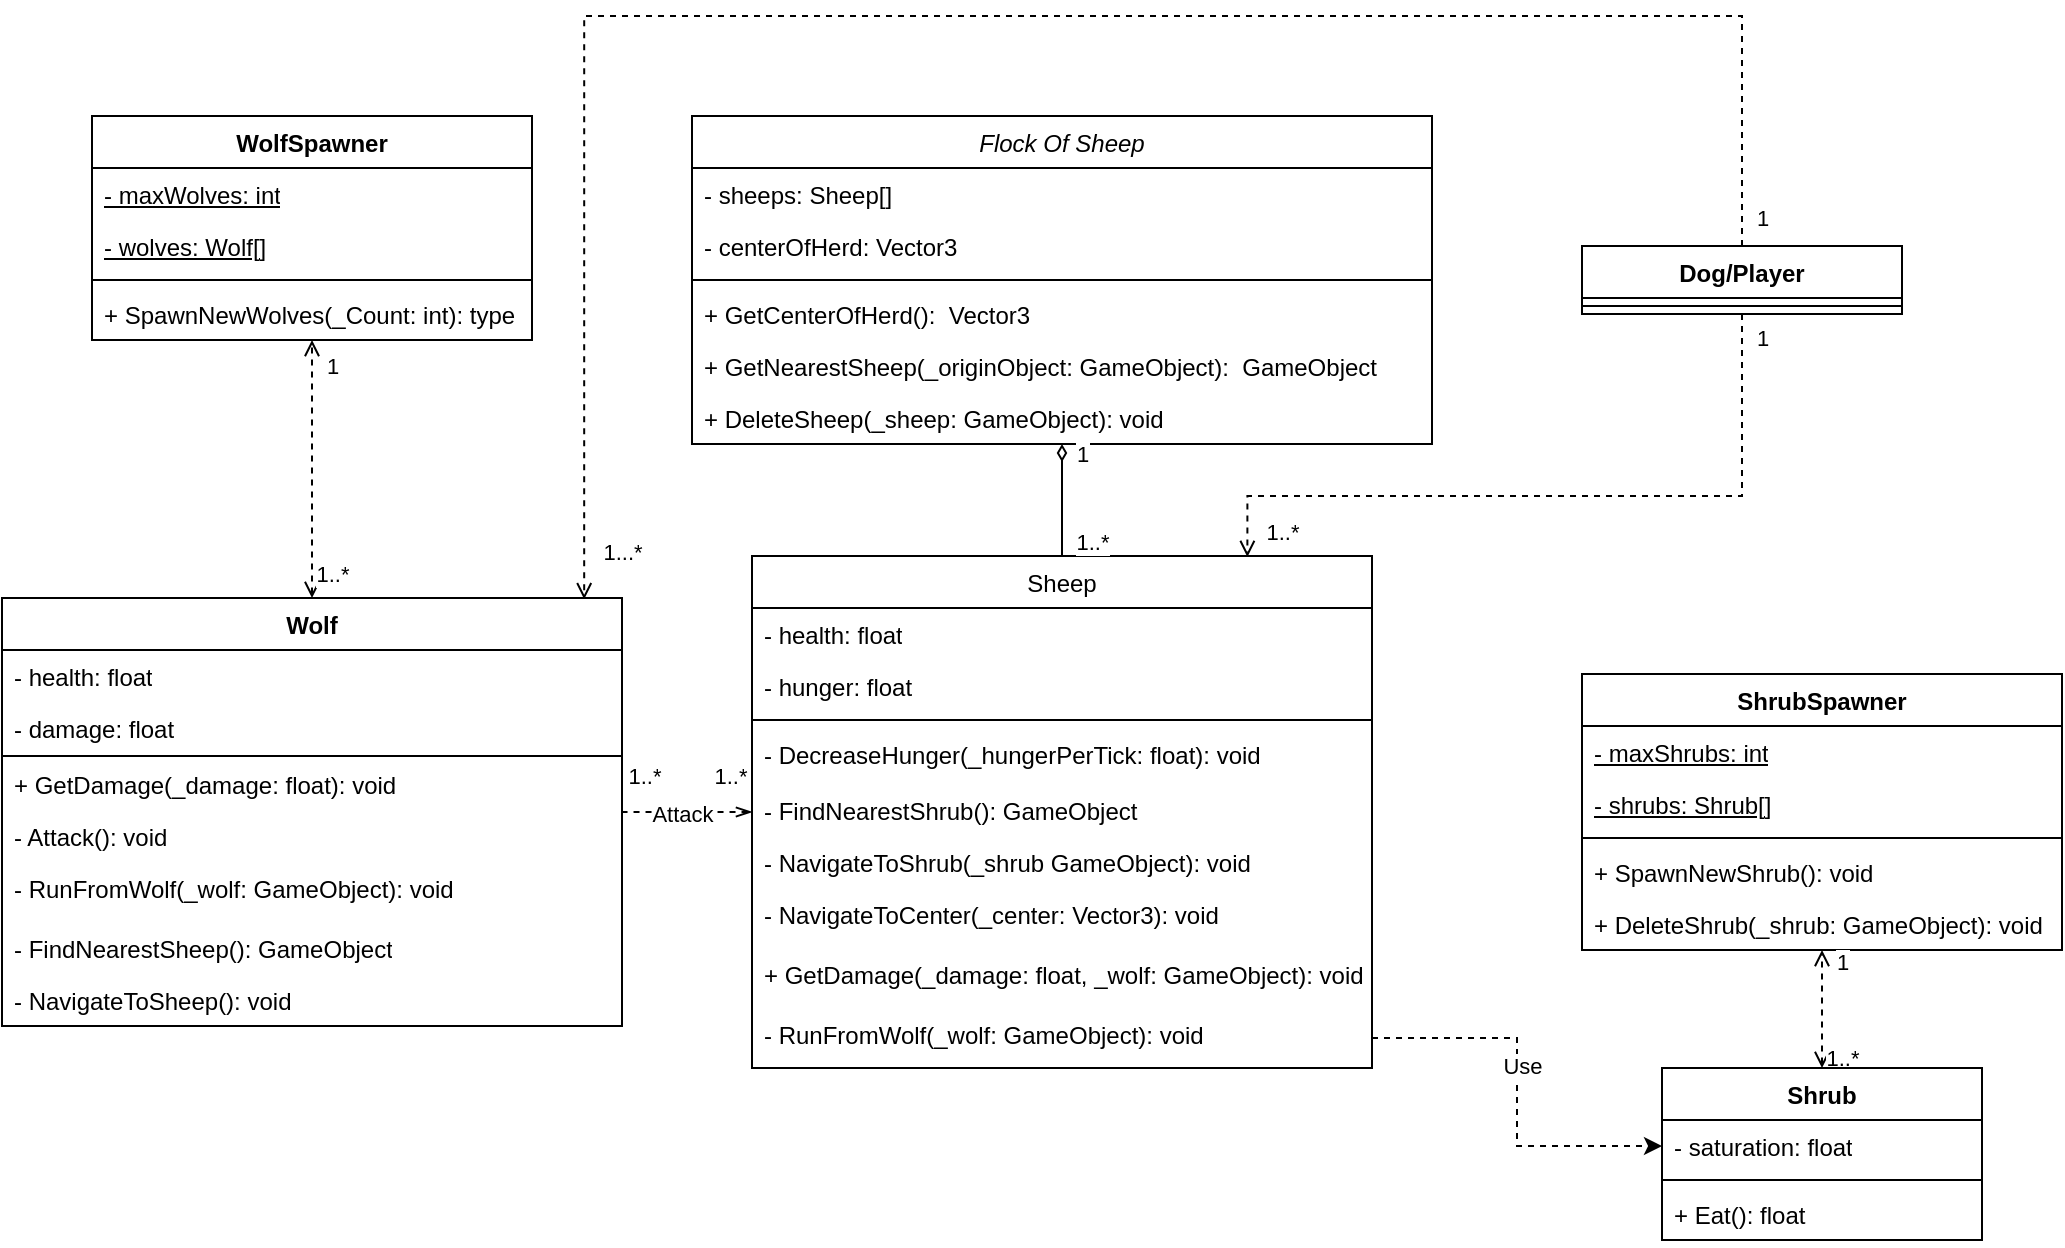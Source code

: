 <mxfile version="24.4.3" type="github">
  <diagram id="C5RBs43oDa-KdzZeNtuy" name="Page-1">
    <mxGraphModel dx="1806" dy="535" grid="1" gridSize="10" guides="1" tooltips="1" connect="1" arrows="1" fold="1" page="1" pageScale="1" pageWidth="827" pageHeight="1169" math="0" shadow="0">
      <root>
        <mxCell id="WIyWlLk6GJQsqaUBKTNV-0" />
        <mxCell id="WIyWlLk6GJQsqaUBKTNV-1" parent="WIyWlLk6GJQsqaUBKTNV-0" />
        <mxCell id="zkfFHV4jXpPFQw0GAbJ--0" value="Flock Of Sheep" style="swimlane;fontStyle=2;align=center;verticalAlign=top;childLayout=stackLayout;horizontal=1;startSize=26;horizontalStack=0;resizeParent=1;resizeLast=0;collapsible=1;marginBottom=0;rounded=0;shadow=0;strokeWidth=1;" parent="WIyWlLk6GJQsqaUBKTNV-1" vertex="1">
          <mxGeometry x="115" y="60" width="370" height="164" as="geometry">
            <mxRectangle x="115" y="60" width="160" height="26" as="alternateBounds" />
          </mxGeometry>
        </mxCell>
        <mxCell id="N68kKpLlaLxfx53F96g1-20" value="- sheeps: Sheep[]" style="text;strokeColor=none;fillColor=none;align=left;verticalAlign=top;spacingLeft=4;spacingRight=4;overflow=hidden;rotatable=0;points=[[0,0.5],[1,0.5]];portConstraint=eastwest;whiteSpace=wrap;html=1;" parent="zkfFHV4jXpPFQw0GAbJ--0" vertex="1">
          <mxGeometry y="26" width="370" height="26" as="geometry" />
        </mxCell>
        <mxCell id="N68kKpLlaLxfx53F96g1-25" value="- centerOfHerd: Vector3" style="text;strokeColor=none;fillColor=none;align=left;verticalAlign=top;spacingLeft=4;spacingRight=4;overflow=hidden;rotatable=0;points=[[0,0.5],[1,0.5]];portConstraint=eastwest;whiteSpace=wrap;html=1;" parent="zkfFHV4jXpPFQw0GAbJ--0" vertex="1">
          <mxGeometry y="52" width="370" height="26" as="geometry" />
        </mxCell>
        <mxCell id="zkfFHV4jXpPFQw0GAbJ--4" value="" style="line;html=1;strokeWidth=1;align=left;verticalAlign=middle;spacingTop=-1;spacingLeft=3;spacingRight=3;rotatable=0;labelPosition=right;points=[];portConstraint=eastwest;" parent="zkfFHV4jXpPFQw0GAbJ--0" vertex="1">
          <mxGeometry y="78" width="370" height="8" as="geometry" />
        </mxCell>
        <mxCell id="N68kKpLlaLxfx53F96g1-26" value="+ GetCenterOfHerd():&amp;nbsp; Vector3" style="text;strokeColor=none;fillColor=none;align=left;verticalAlign=top;spacingLeft=4;spacingRight=4;overflow=hidden;rotatable=0;points=[[0,0.5],[1,0.5]];portConstraint=eastwest;whiteSpace=wrap;html=1;" parent="zkfFHV4jXpPFQw0GAbJ--0" vertex="1">
          <mxGeometry y="86" width="370" height="26" as="geometry" />
        </mxCell>
        <mxCell id="N68kKpLlaLxfx53F96g1-29" value="+ GetNearestSheep(_originObject: GameObject):&amp;nbsp; GameObject" style="text;strokeColor=none;fillColor=none;align=left;verticalAlign=top;spacingLeft=4;spacingRight=4;overflow=hidden;rotatable=0;points=[[0,0.5],[1,0.5]];portConstraint=eastwest;whiteSpace=wrap;html=1;" parent="zkfFHV4jXpPFQw0GAbJ--0" vertex="1">
          <mxGeometry y="112" width="370" height="26" as="geometry" />
        </mxCell>
        <mxCell id="nhcQ5A0LAKPwumtPJOEy-6" value="+ DeleteSheep(_sheep: GameObject): void" style="text;strokeColor=none;fillColor=none;align=left;verticalAlign=top;spacingLeft=4;spacingRight=4;overflow=hidden;rotatable=0;points=[[0,0.5],[1,0.5]];portConstraint=eastwest;whiteSpace=wrap;html=1;" parent="zkfFHV4jXpPFQw0GAbJ--0" vertex="1">
          <mxGeometry y="138" width="370" height="26" as="geometry" />
        </mxCell>
        <mxCell id="zkfFHV4jXpPFQw0GAbJ--6" value="Sheep" style="swimlane;fontStyle=0;align=center;verticalAlign=top;childLayout=stackLayout;horizontal=1;startSize=26;horizontalStack=0;resizeParent=1;resizeLast=0;collapsible=1;marginBottom=0;rounded=0;shadow=0;strokeWidth=1;" parent="WIyWlLk6GJQsqaUBKTNV-1" vertex="1">
          <mxGeometry x="145" y="280" width="310" height="256" as="geometry">
            <mxRectangle x="145" y="280" width="160" height="26" as="alternateBounds" />
          </mxGeometry>
        </mxCell>
        <mxCell id="zBqW6m86vVi1vyGVj2Yr-35" value="- health: float" style="text;strokeColor=none;fillColor=none;align=left;verticalAlign=top;spacingLeft=4;spacingRight=4;overflow=hidden;rotatable=0;points=[[0,0.5],[1,0.5]];portConstraint=eastwest;whiteSpace=wrap;html=1;" parent="zkfFHV4jXpPFQw0GAbJ--6" vertex="1">
          <mxGeometry y="26" width="310" height="26" as="geometry" />
        </mxCell>
        <mxCell id="N68kKpLlaLxfx53F96g1-5" value="- hunger: float" style="text;strokeColor=none;fillColor=none;align=left;verticalAlign=top;spacingLeft=4;spacingRight=4;overflow=hidden;rotatable=0;points=[[0,0.5],[1,0.5]];portConstraint=eastwest;whiteSpace=wrap;html=1;" parent="zkfFHV4jXpPFQw0GAbJ--6" vertex="1">
          <mxGeometry y="52" width="310" height="26" as="geometry" />
        </mxCell>
        <mxCell id="N68kKpLlaLxfx53F96g1-6" value="" style="line;html=1;strokeWidth=1;align=left;verticalAlign=middle;spacingTop=-1;spacingLeft=3;spacingRight=3;rotatable=0;labelPosition=right;points=[];portConstraint=eastwest;" parent="zkfFHV4jXpPFQw0GAbJ--6" vertex="1">
          <mxGeometry y="78" width="310" height="8" as="geometry" />
        </mxCell>
        <mxCell id="zkfFHV4jXpPFQw0GAbJ--10" value="- DecreaseHunger(_hungerPerTick: float): void" style="text;align=left;verticalAlign=top;spacingLeft=4;spacingRight=4;overflow=hidden;rotatable=0;points=[[0,0.5],[1,0.5]];portConstraint=eastwest;fontStyle=0" parent="zkfFHV4jXpPFQw0GAbJ--6" vertex="1">
          <mxGeometry y="86" width="310" height="28" as="geometry" />
        </mxCell>
        <mxCell id="zkfFHV4jXpPFQw0GAbJ--11" value="- FindNearestShrub(): GameObject" style="text;align=left;verticalAlign=top;spacingLeft=4;spacingRight=4;overflow=hidden;rotatable=0;points=[[0,0.5],[1,0.5]];portConstraint=eastwest;" parent="zkfFHV4jXpPFQw0GAbJ--6" vertex="1">
          <mxGeometry y="114" width="310" height="26" as="geometry" />
        </mxCell>
        <mxCell id="N68kKpLlaLxfx53F96g1-13" value="- NavigateToShrub(_shrub GameObject): void" style="text;strokeColor=none;fillColor=none;align=left;verticalAlign=top;spacingLeft=4;spacingRight=4;overflow=hidden;rotatable=0;points=[[0,0.5],[1,0.5]];portConstraint=eastwest;whiteSpace=wrap;html=1;" parent="zkfFHV4jXpPFQw0GAbJ--6" vertex="1">
          <mxGeometry y="140" width="310" height="26" as="geometry" />
        </mxCell>
        <mxCell id="N68kKpLlaLxfx53F96g1-28" value="- NavigateToCenter(_center: Vector3): void" style="text;strokeColor=none;fillColor=none;align=left;verticalAlign=top;spacingLeft=4;spacingRight=4;overflow=hidden;rotatable=0;points=[[0,0.5],[1,0.5]];portConstraint=eastwest;whiteSpace=wrap;html=1;" parent="zkfFHV4jXpPFQw0GAbJ--6" vertex="1">
          <mxGeometry y="166" width="310" height="30" as="geometry" />
        </mxCell>
        <mxCell id="zBqW6m86vVi1vyGVj2Yr-37" value="+ GetDamage(_damage: float, _wolf: GameObject): void" style="text;strokeColor=none;fillColor=none;align=left;verticalAlign=top;spacingLeft=4;spacingRight=4;overflow=hidden;rotatable=0;points=[[0,0.5],[1,0.5]];portConstraint=eastwest;whiteSpace=wrap;html=1;" parent="zkfFHV4jXpPFQw0GAbJ--6" vertex="1">
          <mxGeometry y="196" width="310" height="30" as="geometry" />
        </mxCell>
        <mxCell id="zBqW6m86vVi1vyGVj2Yr-36" value="- RunFromWolf(_wolf: GameObject): void" style="text;strokeColor=none;fillColor=none;align=left;verticalAlign=top;spacingLeft=4;spacingRight=4;overflow=hidden;rotatable=0;points=[[0,0.5],[1,0.5]];portConstraint=eastwest;whiteSpace=wrap;html=1;" parent="zkfFHV4jXpPFQw0GAbJ--6" vertex="1">
          <mxGeometry y="226" width="310" height="30" as="geometry" />
        </mxCell>
        <mxCell id="N68kKpLlaLxfx53F96g1-17" value="" style="endArrow=none;endFill=0;endSize=24;html=1;rounded=0;exitX=0.5;exitY=1;exitDx=0;exitDy=0;entryX=0.5;entryY=0;entryDx=0;entryDy=0;fixDash=0;startArrow=diamondThin;startFill=0;" parent="WIyWlLk6GJQsqaUBKTNV-1" source="zkfFHV4jXpPFQw0GAbJ--0" target="zkfFHV4jXpPFQw0GAbJ--6" edge="1">
          <mxGeometry width="160" relative="1" as="geometry">
            <mxPoint x="330" y="280" as="sourcePoint" />
            <mxPoint x="490" y="280" as="targetPoint" />
          </mxGeometry>
        </mxCell>
        <mxCell id="N68kKpLlaLxfx53F96g1-21" value="1..*" style="edgeLabel;html=1;align=center;verticalAlign=middle;resizable=0;points=[];" parent="N68kKpLlaLxfx53F96g1-17" vertex="1" connectable="0">
          <mxGeometry x="0.756" y="4" relative="1" as="geometry">
            <mxPoint x="11" as="offset" />
          </mxGeometry>
        </mxCell>
        <mxCell id="N68kKpLlaLxfx53F96g1-22" value="1" style="edgeLabel;html=1;align=center;verticalAlign=middle;resizable=0;points=[];" parent="N68kKpLlaLxfx53F96g1-17" vertex="1" connectable="0">
          <mxGeometry x="-0.826" relative="1" as="geometry">
            <mxPoint x="10" as="offset" />
          </mxGeometry>
        </mxCell>
        <mxCell id="zBqW6m86vVi1vyGVj2Yr-4" value="&lt;b&gt;ShrubSpawner&lt;/b&gt;" style="swimlane;fontStyle=1;align=center;verticalAlign=top;childLayout=stackLayout;horizontal=1;startSize=26;horizontalStack=0;resizeParent=1;resizeParentMax=0;resizeLast=0;collapsible=1;marginBottom=0;whiteSpace=wrap;html=1;shadow=0;swimlaneLine=1;rounded=0;glass=0;" parent="WIyWlLk6GJQsqaUBKTNV-1" vertex="1">
          <mxGeometry x="560" y="339" width="240" height="138" as="geometry">
            <mxRectangle x="560" y="339" width="130" height="30" as="alternateBounds" />
          </mxGeometry>
        </mxCell>
        <mxCell id="zBqW6m86vVi1vyGVj2Yr-5" value="&lt;span style=&quot;text-wrap: nowrap; text-decoration-line: underline;&quot;&gt;- maxShrubs: int&lt;/span&gt;" style="text;strokeColor=none;fillColor=none;align=left;verticalAlign=top;spacingLeft=4;spacingRight=4;overflow=hidden;rotatable=0;points=[[0,0.5],[1,0.5]];portConstraint=eastwest;whiteSpace=wrap;html=1;" parent="zBqW6m86vVi1vyGVj2Yr-4" vertex="1">
          <mxGeometry y="26" width="240" height="26" as="geometry" />
        </mxCell>
        <mxCell id="zBqW6m86vVi1vyGVj2Yr-33" value="&lt;span style=&quot;text-wrap: nowrap; text-decoration-line: underline;&quot;&gt;- shrubs: Shrub[]&lt;/span&gt;" style="text;strokeColor=none;fillColor=none;align=left;verticalAlign=top;spacingLeft=4;spacingRight=4;overflow=hidden;rotatable=0;points=[[0,0.5],[1,0.5]];portConstraint=eastwest;whiteSpace=wrap;html=1;" parent="zBqW6m86vVi1vyGVj2Yr-4" vertex="1">
          <mxGeometry y="52" width="240" height="26" as="geometry" />
        </mxCell>
        <mxCell id="zBqW6m86vVi1vyGVj2Yr-6" value="" style="line;strokeWidth=1;fillColor=none;align=left;verticalAlign=middle;spacingTop=-1;spacingLeft=3;spacingRight=3;rotatable=0;labelPosition=right;points=[];portConstraint=eastwest;strokeColor=inherit;" parent="zBqW6m86vVi1vyGVj2Yr-4" vertex="1">
          <mxGeometry y="78" width="240" height="8" as="geometry" />
        </mxCell>
        <mxCell id="zBqW6m86vVi1vyGVj2Yr-7" value="+ SpawnNewShrub(): void" style="text;strokeColor=none;fillColor=none;align=left;verticalAlign=top;spacingLeft=4;spacingRight=4;overflow=hidden;rotatable=0;points=[[0,0.5],[1,0.5]];portConstraint=eastwest;whiteSpace=wrap;html=1;" parent="zBqW6m86vVi1vyGVj2Yr-4" vertex="1">
          <mxGeometry y="86" width="240" height="26" as="geometry" />
        </mxCell>
        <mxCell id="zBqW6m86vVi1vyGVj2Yr-20" value="+ DeleteShrub(_shrub: GameObject): void" style="text;strokeColor=none;fillColor=none;align=left;verticalAlign=top;spacingLeft=4;spacingRight=4;overflow=hidden;rotatable=0;points=[[0,0.5],[1,0.5]];portConstraint=eastwest;whiteSpace=wrap;html=1;" parent="zBqW6m86vVi1vyGVj2Yr-4" vertex="1">
          <mxGeometry y="112" width="240" height="26" as="geometry" />
        </mxCell>
        <mxCell id="zBqW6m86vVi1vyGVj2Yr-12" style="edgeStyle=orthogonalEdgeStyle;rounded=0;orthogonalLoop=1;jettySize=auto;html=1;exitX=0.5;exitY=0;exitDx=0;exitDy=0;endArrow=open;endFill=0;startArrow=open;startFill=0;dashed=1;" parent="WIyWlLk6GJQsqaUBKTNV-1" source="zBqW6m86vVi1vyGVj2Yr-8" target="zBqW6m86vVi1vyGVj2Yr-4" edge="1">
          <mxGeometry relative="1" as="geometry">
            <mxPoint x="660" y="490" as="targetPoint" />
          </mxGeometry>
        </mxCell>
        <mxCell id="zBqW6m86vVi1vyGVj2Yr-18" value="1..*" style="edgeLabel;html=1;align=center;verticalAlign=middle;resizable=0;points=[];" parent="zBqW6m86vVi1vyGVj2Yr-12" vertex="1" connectable="0">
          <mxGeometry x="-0.808" relative="1" as="geometry">
            <mxPoint x="10" as="offset" />
          </mxGeometry>
        </mxCell>
        <mxCell id="zBqW6m86vVi1vyGVj2Yr-19" value="1" style="edgeLabel;html=1;align=center;verticalAlign=middle;resizable=0;points=[];" parent="zBqW6m86vVi1vyGVj2Yr-12" vertex="1" connectable="0">
          <mxGeometry x="0.808" y="1" relative="1" as="geometry">
            <mxPoint x="11" as="offset" />
          </mxGeometry>
        </mxCell>
        <mxCell id="zBqW6m86vVi1vyGVj2Yr-8" value="&lt;b&gt;Shrub&lt;/b&gt;" style="swimlane;fontStyle=1;align=center;verticalAlign=top;childLayout=stackLayout;horizontal=1;startSize=26;horizontalStack=0;resizeParent=1;resizeParentMax=0;resizeLast=0;collapsible=1;marginBottom=0;whiteSpace=wrap;html=1;" parent="WIyWlLk6GJQsqaUBKTNV-1" vertex="1">
          <mxGeometry x="600" y="536" width="160" height="86" as="geometry" />
        </mxCell>
        <mxCell id="zBqW6m86vVi1vyGVj2Yr-9" value="-&amp;nbsp;saturation: float" style="text;strokeColor=none;fillColor=none;align=left;verticalAlign=top;spacingLeft=4;spacingRight=4;overflow=hidden;rotatable=0;points=[[0,0.5],[1,0.5]];portConstraint=eastwest;whiteSpace=wrap;html=1;" parent="zBqW6m86vVi1vyGVj2Yr-8" vertex="1">
          <mxGeometry y="26" width="160" height="26" as="geometry" />
        </mxCell>
        <mxCell id="zBqW6m86vVi1vyGVj2Yr-10" value="" style="line;strokeWidth=1;fillColor=none;align=left;verticalAlign=middle;spacingTop=-1;spacingLeft=3;spacingRight=3;rotatable=0;labelPosition=right;points=[];portConstraint=eastwest;strokeColor=inherit;" parent="zBqW6m86vVi1vyGVj2Yr-8" vertex="1">
          <mxGeometry y="52" width="160" height="8" as="geometry" />
        </mxCell>
        <mxCell id="zBqW6m86vVi1vyGVj2Yr-11" value="+ Eat(): float" style="text;strokeColor=none;fillColor=none;align=left;verticalAlign=top;spacingLeft=4;spacingRight=4;overflow=hidden;rotatable=0;points=[[0,0.5],[1,0.5]];portConstraint=eastwest;whiteSpace=wrap;html=1;" parent="zBqW6m86vVi1vyGVj2Yr-8" vertex="1">
          <mxGeometry y="60" width="160" height="26" as="geometry" />
        </mxCell>
        <mxCell id="TbII56XPeEycvJFpiMdM-0" style="edgeStyle=orthogonalEdgeStyle;rounded=0;orthogonalLoop=1;jettySize=auto;html=1;entryX=0.939;entryY=0.003;entryDx=0;entryDy=0;entryPerimeter=0;endArrow=open;endFill=0;dashed=1;" edge="1" parent="WIyWlLk6GJQsqaUBKTNV-1" source="zBqW6m86vVi1vyGVj2Yr-21" target="zBqW6m86vVi1vyGVj2Yr-25">
          <mxGeometry relative="1" as="geometry">
            <Array as="points">
              <mxPoint x="640" y="10" />
              <mxPoint x="61" y="10" />
            </Array>
          </mxGeometry>
        </mxCell>
        <mxCell id="TbII56XPeEycvJFpiMdM-1" value="1" style="edgeLabel;html=1;align=center;verticalAlign=middle;resizable=0;points=[];" vertex="1" connectable="0" parent="TbII56XPeEycvJFpiMdM-0">
          <mxGeometry x="-0.971" y="3" relative="1" as="geometry">
            <mxPoint x="13" as="offset" />
          </mxGeometry>
        </mxCell>
        <mxCell id="TbII56XPeEycvJFpiMdM-2" value="1...*" style="edgeLabel;html=1;align=center;verticalAlign=middle;resizable=0;points=[];" vertex="1" connectable="0" parent="TbII56XPeEycvJFpiMdM-0">
          <mxGeometry x="0.951" y="2" relative="1" as="geometry">
            <mxPoint x="17" as="offset" />
          </mxGeometry>
        </mxCell>
        <mxCell id="zBqW6m86vVi1vyGVj2Yr-21" value="Dog/Player" style="swimlane;fontStyle=1;align=center;verticalAlign=top;childLayout=stackLayout;horizontal=1;startSize=26;horizontalStack=0;resizeParent=1;resizeParentMax=0;resizeLast=0;collapsible=1;marginBottom=0;whiteSpace=wrap;html=1;" parent="WIyWlLk6GJQsqaUBKTNV-1" vertex="1">
          <mxGeometry x="560" y="125" width="160" height="34" as="geometry" />
        </mxCell>
        <mxCell id="zBqW6m86vVi1vyGVj2Yr-23" value="" style="line;strokeWidth=1;fillColor=none;align=left;verticalAlign=middle;spacingTop=-1;spacingLeft=3;spacingRight=3;rotatable=0;labelPosition=right;points=[];portConstraint=eastwest;strokeColor=inherit;" parent="zBqW6m86vVi1vyGVj2Yr-21" vertex="1">
          <mxGeometry y="26" width="160" height="8" as="geometry" />
        </mxCell>
        <mxCell id="zBqW6m86vVi1vyGVj2Yr-25" value="Wolf" style="swimlane;fontStyle=1;align=center;verticalAlign=top;childLayout=stackLayout;horizontal=1;startSize=26;horizontalStack=0;resizeParent=1;resizeParentMax=0;resizeLast=0;collapsible=1;marginBottom=0;whiteSpace=wrap;html=1;" parent="WIyWlLk6GJQsqaUBKTNV-1" vertex="1">
          <mxGeometry x="-230" y="301" width="310" height="214" as="geometry" />
        </mxCell>
        <mxCell id="nhcQ5A0LAKPwumtPJOEy-0" value="- health: float" style="text;strokeColor=none;fillColor=none;align=left;verticalAlign=top;spacingLeft=4;spacingRight=4;overflow=hidden;rotatable=0;points=[[0,0.5],[1,0.5]];portConstraint=eastwest;whiteSpace=wrap;html=1;" parent="zBqW6m86vVi1vyGVj2Yr-25" vertex="1">
          <mxGeometry y="26" width="310" height="26" as="geometry" />
        </mxCell>
        <mxCell id="zBqW6m86vVi1vyGVj2Yr-26" value="- damage: float" style="text;strokeColor=none;fillColor=none;align=left;verticalAlign=top;spacingLeft=4;spacingRight=4;overflow=hidden;rotatable=0;points=[[0,0.5],[1,0.5]];portConstraint=eastwest;whiteSpace=wrap;html=1;" parent="zBqW6m86vVi1vyGVj2Yr-25" vertex="1">
          <mxGeometry y="52" width="310" height="26" as="geometry" />
        </mxCell>
        <mxCell id="zBqW6m86vVi1vyGVj2Yr-27" value="" style="line;strokeWidth=1;fillColor=none;align=left;verticalAlign=middle;spacingTop=-1;spacingLeft=3;spacingRight=3;rotatable=0;labelPosition=right;points=[];portConstraint=eastwest;strokeColor=inherit;" parent="zBqW6m86vVi1vyGVj2Yr-25" vertex="1">
          <mxGeometry y="78" width="310" height="2" as="geometry" />
        </mxCell>
        <mxCell id="nhcQ5A0LAKPwumtPJOEy-1" value="+ GetDamage(_damage: float): void" style="text;strokeColor=none;fillColor=none;align=left;verticalAlign=top;spacingLeft=4;spacingRight=4;overflow=hidden;rotatable=0;points=[[0,0.5],[1,0.5]];portConstraint=eastwest;whiteSpace=wrap;html=1;" parent="zBqW6m86vVi1vyGVj2Yr-25" vertex="1">
          <mxGeometry y="80" width="310" height="26" as="geometry" />
        </mxCell>
        <mxCell id="zBqW6m86vVi1vyGVj2Yr-28" value="- Attack(): void" style="text;strokeColor=none;fillColor=none;align=left;verticalAlign=top;spacingLeft=4;spacingRight=4;overflow=hidden;rotatable=0;points=[[0,0.5],[1,0.5]];portConstraint=eastwest;whiteSpace=wrap;html=1;" parent="zBqW6m86vVi1vyGVj2Yr-25" vertex="1">
          <mxGeometry y="106" width="310" height="26" as="geometry" />
        </mxCell>
        <mxCell id="nhcQ5A0LAKPwumtPJOEy-3" value="- RunFromWolf(_wolf: GameObject): void" style="text;strokeColor=none;fillColor=none;align=left;verticalAlign=top;spacingLeft=4;spacingRight=4;overflow=hidden;rotatable=0;points=[[0,0.5],[1,0.5]];portConstraint=eastwest;whiteSpace=wrap;html=1;" parent="zBqW6m86vVi1vyGVj2Yr-25" vertex="1">
          <mxGeometry y="132" width="310" height="30" as="geometry" />
        </mxCell>
        <mxCell id="nhcQ5A0LAKPwumtPJOEy-2" value="&lt;span style=&quot;text-wrap: nowrap;&quot;&gt;- FindNearestSheep(): GameObject&lt;/span&gt;" style="text;strokeColor=none;fillColor=none;align=left;verticalAlign=top;spacingLeft=4;spacingRight=4;overflow=hidden;rotatable=0;points=[[0,0.5],[1,0.5]];portConstraint=eastwest;whiteSpace=wrap;html=1;" parent="zBqW6m86vVi1vyGVj2Yr-25" vertex="1">
          <mxGeometry y="162" width="310" height="26" as="geometry" />
        </mxCell>
        <mxCell id="nhcQ5A0LAKPwumtPJOEy-4" value="&lt;span style=&quot;text-wrap: nowrap;&quot;&gt;- NavigateToSheep(): void&lt;/span&gt;" style="text;strokeColor=none;fillColor=none;align=left;verticalAlign=top;spacingLeft=4;spacingRight=4;overflow=hidden;rotatable=0;points=[[0,0.5],[1,0.5]];portConstraint=eastwest;whiteSpace=wrap;html=1;" parent="zBqW6m86vVi1vyGVj2Yr-25" vertex="1">
          <mxGeometry y="188" width="310" height="26" as="geometry" />
        </mxCell>
        <mxCell id="zBqW6m86vVi1vyGVj2Yr-29" value="WolfSpawner" style="swimlane;fontStyle=1;align=center;verticalAlign=top;childLayout=stackLayout;horizontal=1;startSize=26;horizontalStack=0;resizeParent=1;resizeParentMax=0;resizeLast=0;collapsible=1;marginBottom=0;whiteSpace=wrap;html=1;" parent="WIyWlLk6GJQsqaUBKTNV-1" vertex="1">
          <mxGeometry x="-185" y="60" width="220" height="112" as="geometry" />
        </mxCell>
        <mxCell id="zBqW6m86vVi1vyGVj2Yr-30" value="&lt;span style=&quot;text-wrap: nowrap;&quot;&gt;&lt;u&gt;- maxWolves: int&lt;/u&gt;&lt;/span&gt;" style="text;strokeColor=none;fillColor=none;align=left;verticalAlign=top;spacingLeft=4;spacingRight=4;overflow=hidden;rotatable=0;points=[[0,0.5],[1,0.5]];portConstraint=eastwest;whiteSpace=wrap;html=1;" parent="zBqW6m86vVi1vyGVj2Yr-29" vertex="1">
          <mxGeometry y="26" width="220" height="26" as="geometry" />
        </mxCell>
        <mxCell id="zBqW6m86vVi1vyGVj2Yr-34" value="&lt;span style=&quot;text-wrap: nowrap; text-decoration-line: underline;&quot;&gt;- wolves: Wolf[]&lt;/span&gt;" style="text;strokeColor=none;fillColor=none;align=left;verticalAlign=top;spacingLeft=4;spacingRight=4;overflow=hidden;rotatable=0;points=[[0,0.5],[1,0.5]];portConstraint=eastwest;whiteSpace=wrap;html=1;" parent="zBqW6m86vVi1vyGVj2Yr-29" vertex="1">
          <mxGeometry y="52" width="220" height="26" as="geometry" />
        </mxCell>
        <mxCell id="zBqW6m86vVi1vyGVj2Yr-31" value="" style="line;strokeWidth=1;fillColor=none;align=left;verticalAlign=middle;spacingTop=-1;spacingLeft=3;spacingRight=3;rotatable=0;labelPosition=right;points=[];portConstraint=eastwest;strokeColor=inherit;" parent="zBqW6m86vVi1vyGVj2Yr-29" vertex="1">
          <mxGeometry y="78" width="220" height="8" as="geometry" />
        </mxCell>
        <mxCell id="zBqW6m86vVi1vyGVj2Yr-32" value="+ SpawnNewWolves(_Count: int): type" style="text;strokeColor=none;fillColor=none;align=left;verticalAlign=top;spacingLeft=4;spacingRight=4;overflow=hidden;rotatable=0;points=[[0,0.5],[1,0.5]];portConstraint=eastwest;whiteSpace=wrap;html=1;" parent="zBqW6m86vVi1vyGVj2Yr-29" vertex="1">
          <mxGeometry y="86" width="220" height="26" as="geometry" />
        </mxCell>
        <mxCell id="nhcQ5A0LAKPwumtPJOEy-5" value="" style="endArrow=none;startArrow=openThin;html=1;rounded=0;edgeStyle=orthogonalEdgeStyle;startFill=0;endFill=0;dashed=1;" parent="WIyWlLk6GJQsqaUBKTNV-1" source="zkfFHV4jXpPFQw0GAbJ--6" target="zBqW6m86vVi1vyGVj2Yr-25" edge="1">
          <mxGeometry width="50" height="50" relative="1" as="geometry">
            <mxPoint x="115.0" y="297.664" as="sourcePoint" />
            <mxPoint x="29.07" y="373" as="targetPoint" />
          </mxGeometry>
        </mxCell>
        <mxCell id="nhcQ5A0LAKPwumtPJOEy-16" value="1..*" style="edgeLabel;html=1;align=center;verticalAlign=middle;resizable=0;points=[];" parent="nhcQ5A0LAKPwumtPJOEy-5" vertex="1" connectable="0">
          <mxGeometry x="0.682" relative="1" as="geometry">
            <mxPoint y="-18" as="offset" />
          </mxGeometry>
        </mxCell>
        <mxCell id="nhcQ5A0LAKPwumtPJOEy-17" value="1..*" style="edgeLabel;html=1;align=center;verticalAlign=middle;resizable=0;points=[];" parent="nhcQ5A0LAKPwumtPJOEy-5" vertex="1" connectable="0">
          <mxGeometry x="-0.654" y="-1" relative="1" as="geometry">
            <mxPoint y="-17" as="offset" />
          </mxGeometry>
        </mxCell>
        <mxCell id="TbII56XPeEycvJFpiMdM-5" value="Attack" style="edgeLabel;html=1;align=center;verticalAlign=middle;resizable=0;points=[];" vertex="1" connectable="0" parent="nhcQ5A0LAKPwumtPJOEy-5">
          <mxGeometry x="0.082" y="1" relative="1" as="geometry">
            <mxPoint as="offset" />
          </mxGeometry>
        </mxCell>
        <mxCell id="nhcQ5A0LAKPwumtPJOEy-11" style="edgeStyle=orthogonalEdgeStyle;rounded=0;orthogonalLoop=1;jettySize=auto;html=1;startArrow=open;startFill=0;endArrow=open;endFill=0;dashed=1;" parent="WIyWlLk6GJQsqaUBKTNV-1" source="zBqW6m86vVi1vyGVj2Yr-25" target="zBqW6m86vVi1vyGVj2Yr-29" edge="1">
          <mxGeometry relative="1" as="geometry">
            <mxPoint x="690" y="450" as="sourcePoint" />
            <mxPoint x="690" y="428" as="targetPoint" />
          </mxGeometry>
        </mxCell>
        <mxCell id="nhcQ5A0LAKPwumtPJOEy-12" value="1..*" style="edgeLabel;html=1;align=center;verticalAlign=middle;resizable=0;points=[];" parent="nhcQ5A0LAKPwumtPJOEy-11" vertex="1" connectable="0">
          <mxGeometry x="-0.808" relative="1" as="geometry">
            <mxPoint x="10" as="offset" />
          </mxGeometry>
        </mxCell>
        <mxCell id="nhcQ5A0LAKPwumtPJOEy-13" value="1" style="edgeLabel;html=1;align=center;verticalAlign=middle;resizable=0;points=[];" parent="nhcQ5A0LAKPwumtPJOEy-11" vertex="1" connectable="0">
          <mxGeometry x="0.808" y="1" relative="1" as="geometry">
            <mxPoint x="11" as="offset" />
          </mxGeometry>
        </mxCell>
        <mxCell id="nhcQ5A0LAKPwumtPJOEy-14" style="edgeStyle=orthogonalEdgeStyle;rounded=0;orthogonalLoop=1;jettySize=auto;html=1;exitX=0.5;exitY=1;exitDx=0;exitDy=0;entryX=0.799;entryY=0.002;entryDx=0;entryDy=0;entryPerimeter=0;endArrow=open;endFill=0;dashed=1;" parent="WIyWlLk6GJQsqaUBKTNV-1" source="zBqW6m86vVi1vyGVj2Yr-21" target="zkfFHV4jXpPFQw0GAbJ--6" edge="1">
          <mxGeometry relative="1" as="geometry">
            <mxPoint x="520" y="170" as="targetPoint" />
            <Array as="points">
              <mxPoint x="640" y="250" />
              <mxPoint x="393" y="250" />
            </Array>
          </mxGeometry>
        </mxCell>
        <mxCell id="nhcQ5A0LAKPwumtPJOEy-18" value="1" style="edgeLabel;html=1;align=center;verticalAlign=middle;resizable=0;points=[];" parent="nhcQ5A0LAKPwumtPJOEy-14" vertex="1" connectable="0">
          <mxGeometry x="-0.944" y="3" relative="1" as="geometry">
            <mxPoint x="7" y="1" as="offset" />
          </mxGeometry>
        </mxCell>
        <mxCell id="nhcQ5A0LAKPwumtPJOEy-19" value="1..*" style="edgeLabel;html=1;align=center;verticalAlign=middle;resizable=0;points=[];" parent="nhcQ5A0LAKPwumtPJOEy-14" vertex="1" connectable="0">
          <mxGeometry x="0.934" y="3" relative="1" as="geometry">
            <mxPoint x="14" as="offset" />
          </mxGeometry>
        </mxCell>
        <mxCell id="TbII56XPeEycvJFpiMdM-3" style="edgeStyle=orthogonalEdgeStyle;rounded=0;orthogonalLoop=1;jettySize=auto;html=1;exitX=1;exitY=0.5;exitDx=0;exitDy=0;entryX=0;entryY=0.5;entryDx=0;entryDy=0;dashed=1;" edge="1" parent="WIyWlLk6GJQsqaUBKTNV-1" source="zBqW6m86vVi1vyGVj2Yr-36" target="zBqW6m86vVi1vyGVj2Yr-9">
          <mxGeometry relative="1" as="geometry" />
        </mxCell>
        <mxCell id="TbII56XPeEycvJFpiMdM-4" value="Use" style="edgeLabel;html=1;align=center;verticalAlign=middle;resizable=0;points=[];" vertex="1" connectable="0" parent="TbII56XPeEycvJFpiMdM-3">
          <mxGeometry x="-0.13" y="2" relative="1" as="geometry">
            <mxPoint as="offset" />
          </mxGeometry>
        </mxCell>
      </root>
    </mxGraphModel>
  </diagram>
</mxfile>
